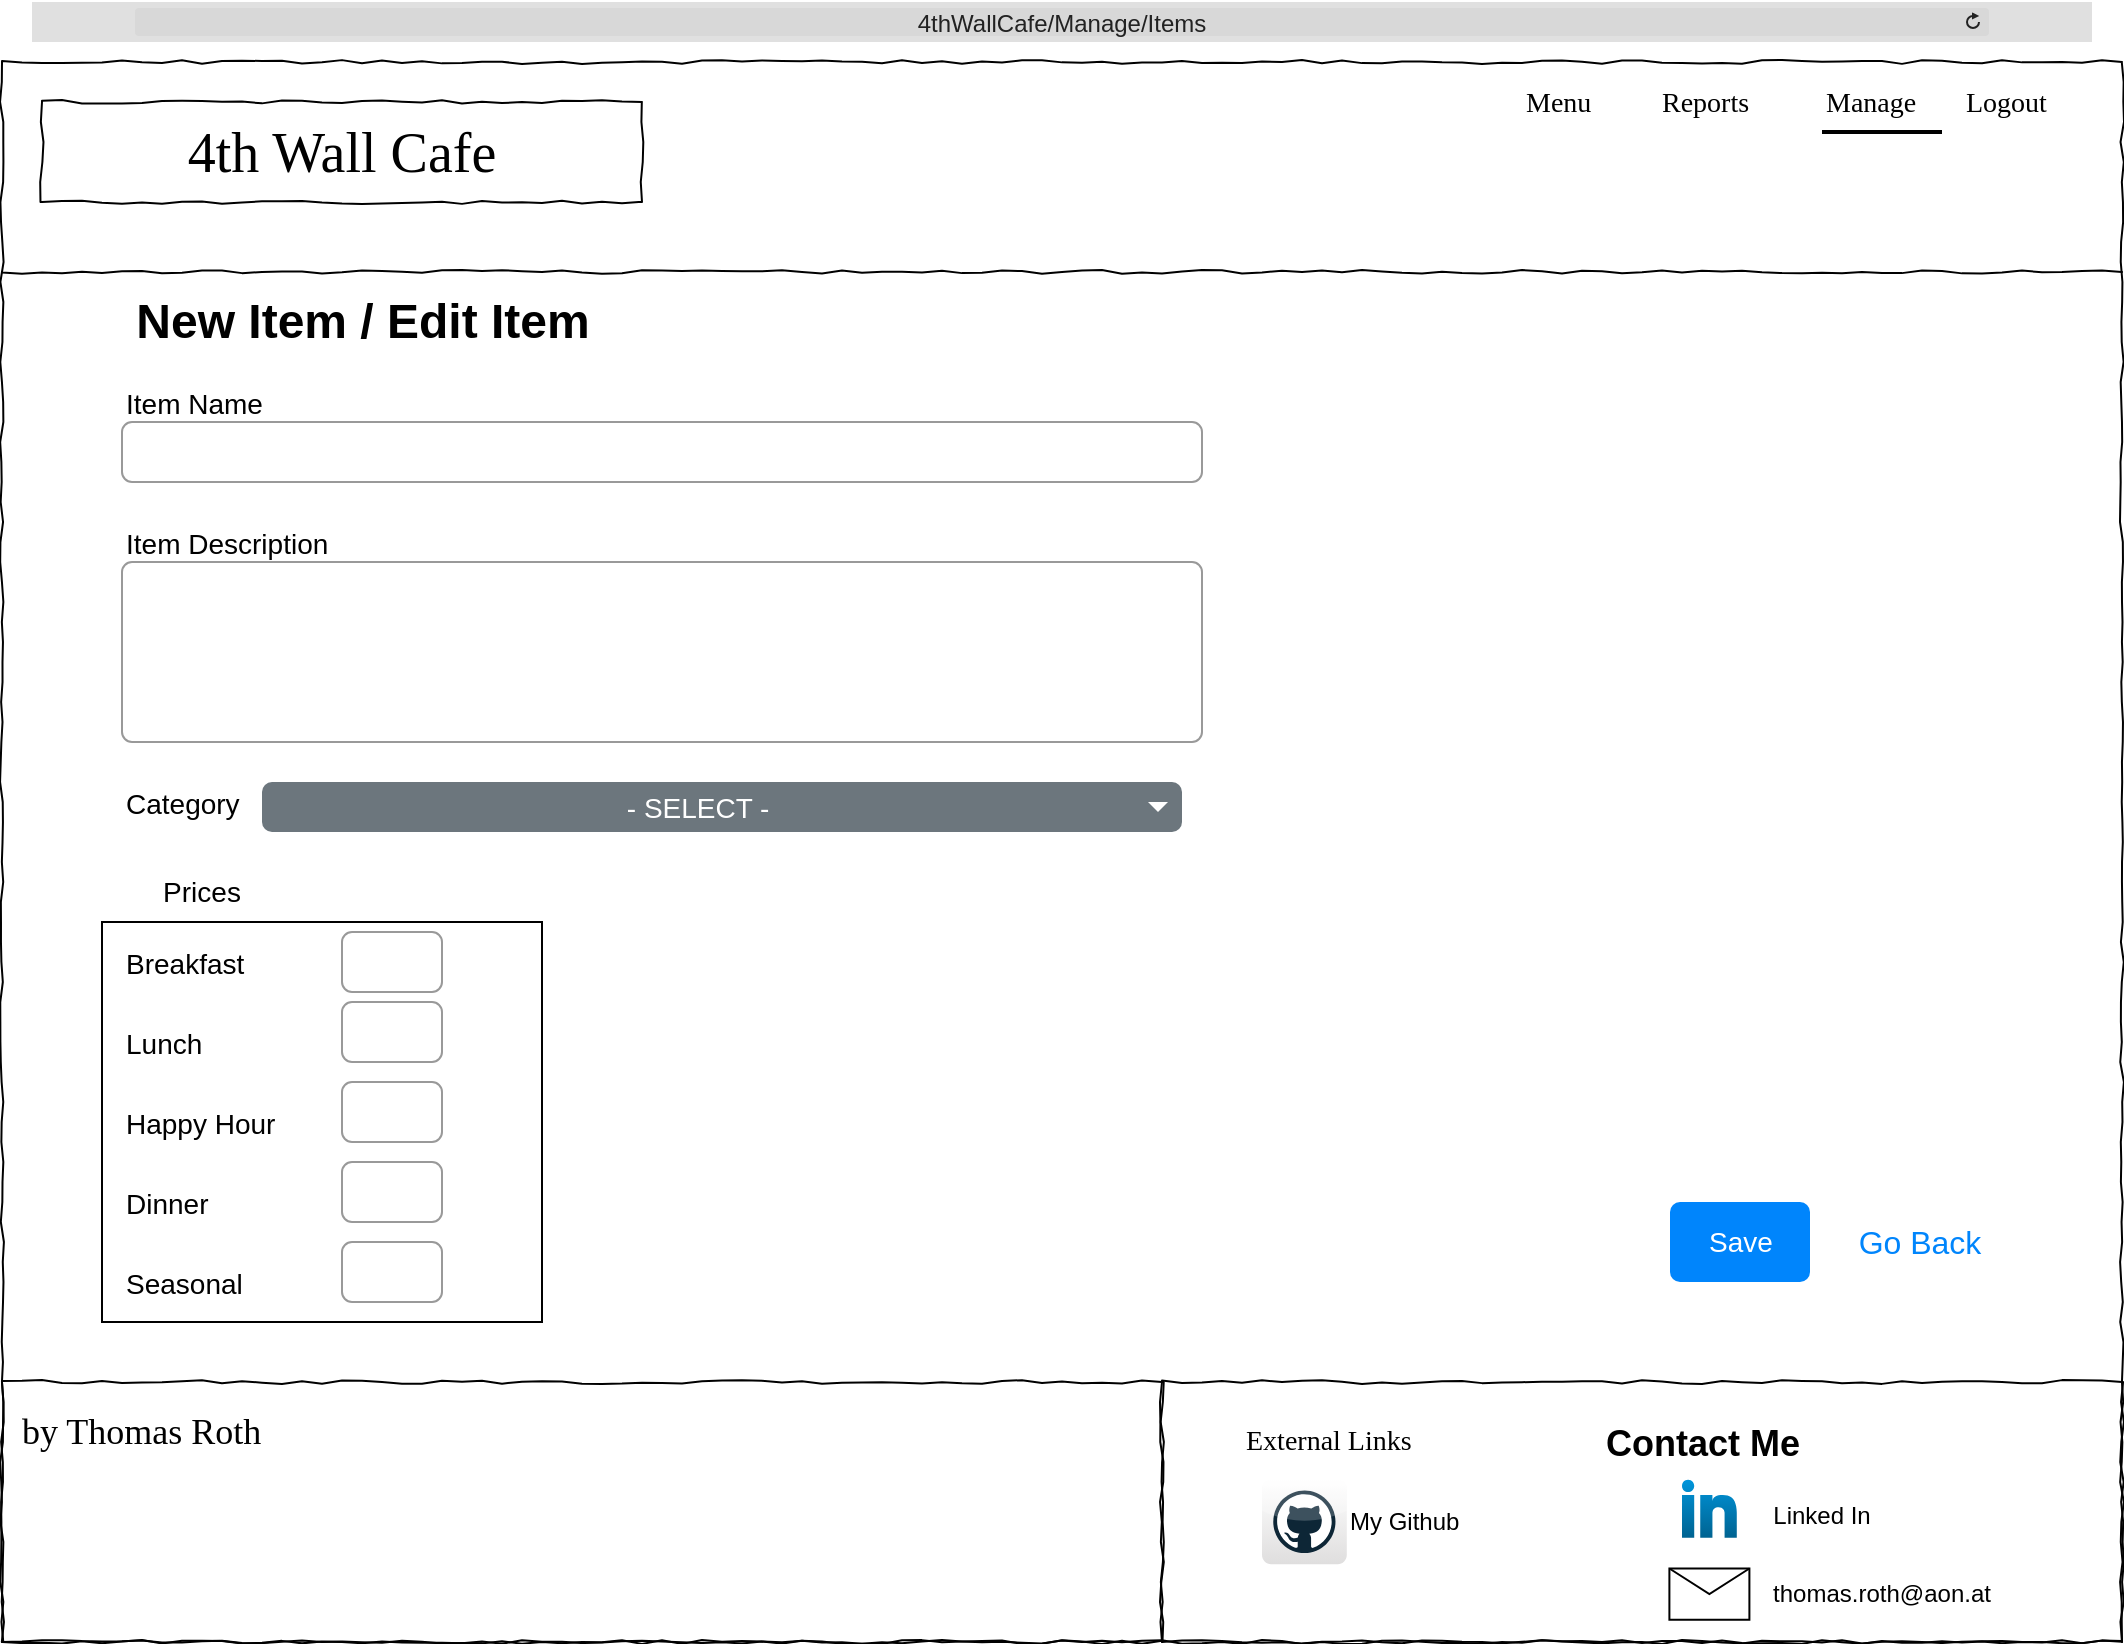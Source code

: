 <mxfile version="25.0.1">
  <diagram name="Page-1" id="03018318-947c-dd8e-b7a3-06fadd420f32">
    <mxGraphModel dx="3354" dy="1258" grid="1" gridSize="10" guides="1" tooltips="1" connect="1" arrows="1" fold="1" page="1" pageScale="1" pageWidth="1100" pageHeight="850" background="none" math="0" shadow="0">
      <root>
        <mxCell id="0" />
        <mxCell id="1" parent="0" />
        <mxCell id="677b7b8949515195-1" value="" style="whiteSpace=wrap;html=1;rounded=0;shadow=0;labelBackgroundColor=none;strokeColor=#000000;strokeWidth=1;fillColor=none;fontFamily=Verdana;fontSize=12;fontColor=#000000;align=center;comic=1;" parent="1" vertex="1">
          <mxGeometry x="20" y="40" width="1060" height="790" as="geometry" />
        </mxCell>
        <mxCell id="677b7b8949515195-2" value="4th Wall Cafe" style="whiteSpace=wrap;html=1;rounded=0;shadow=0;labelBackgroundColor=none;strokeWidth=1;fontFamily=Verdana;fontSize=28;align=center;comic=1;" parent="1" vertex="1">
          <mxGeometry x="40" y="60" width="300" height="50" as="geometry" />
        </mxCell>
        <mxCell id="677b7b8949515195-4" value="Menu" style="text;html=1;points=[];align=left;verticalAlign=top;spacingTop=-4;fontSize=14;fontFamily=Verdana" parent="1" vertex="1">
          <mxGeometry x="780" y="50" width="60" height="20" as="geometry" />
        </mxCell>
        <mxCell id="677b7b8949515195-5" value="Reports" style="text;html=1;points=[];align=left;verticalAlign=top;spacingTop=-4;fontSize=14;fontFamily=Verdana" parent="1" vertex="1">
          <mxGeometry x="847.6" y="50" width="60" height="20" as="geometry" />
        </mxCell>
        <mxCell id="677b7b8949515195-6" value="Manage" style="text;html=1;points=[];align=left;verticalAlign=top;spacingTop=-4;fontSize=14;fontFamily=Verdana" parent="1" vertex="1">
          <mxGeometry x="930" y="50" width="60" height="20" as="geometry" />
        </mxCell>
        <mxCell id="677b7b8949515195-7" value="Logout" style="text;html=1;points=[];align=left;verticalAlign=top;spacingTop=-4;fontSize=14;fontFamily=Verdana" parent="1" vertex="1">
          <mxGeometry x="1000" y="50" width="60" height="20" as="geometry" />
        </mxCell>
        <mxCell id="677b7b8949515195-9" value="" style="line;strokeWidth=1;html=1;rounded=0;shadow=0;labelBackgroundColor=none;fillColor=none;fontFamily=Verdana;fontSize=14;fontColor=#000000;align=center;comic=1;" parent="1" vertex="1">
          <mxGeometry x="20" y="140" width="1060" height="10" as="geometry" />
        </mxCell>
        <mxCell id="677b7b8949515195-15" value="&lt;div style=&quot;&quot;&gt;&lt;font style=&quot;font-size: 18px;&quot;&gt;by Thomas Roth&lt;/font&gt;&lt;/div&gt;" style="whiteSpace=wrap;html=1;rounded=0;shadow=0;labelBackgroundColor=none;strokeWidth=1;fillColor=none;fontFamily=Verdana;fontSize=12;align=left;verticalAlign=top;spacing=10;comic=1;" parent="1" vertex="1">
          <mxGeometry x="20" y="700" width="580" height="130" as="geometry" />
        </mxCell>
        <mxCell id="677b7b8949515195-26" value="" style="whiteSpace=wrap;html=1;rounded=0;shadow=0;labelBackgroundColor=none;strokeWidth=1;fillColor=none;fontFamily=Verdana;fontSize=12;align=center;comic=1;" parent="1" vertex="1">
          <mxGeometry x="600" y="700" width="480" height="130" as="geometry" />
        </mxCell>
        <mxCell id="677b7b8949515195-42" value="External Links" style="text;html=1;points=[];align=left;verticalAlign=top;spacingTop=-4;fontSize=14;fontFamily=Verdana" parent="1" vertex="1">
          <mxGeometry x="640" y="718.68" width="170" height="20" as="geometry" />
        </mxCell>
        <mxCell id="xNktOV-b6tnxYs5pCYwV-17" value="" style="dashed=0;outlineConnect=0;html=1;align=center;labelPosition=center;verticalLabelPosition=bottom;verticalAlign=top;shape=mxgraph.webicons.github;gradientColor=#DFDEDE" parent="1" vertex="1">
          <mxGeometry x="650" y="748.68" width="42.4" height="42.4" as="geometry" />
        </mxCell>
        <mxCell id="xNktOV-b6tnxYs5pCYwV-18" value="" style="dashed=0;outlineConnect=0;html=1;align=center;labelPosition=center;verticalLabelPosition=bottom;verticalAlign=top;shape=mxgraph.weblogos.linkedin;fillColor=#0095DB;gradientColor=#006391" parent="1" vertex="1">
          <mxGeometry x="860" y="748.91" width="27.4" height="28.93" as="geometry" />
        </mxCell>
        <mxCell id="xNktOV-b6tnxYs5pCYwV-19" value="My Github" style="text;html=1;align=left;verticalAlign=middle;whiteSpace=wrap;rounded=0;" parent="1" vertex="1">
          <mxGeometry x="692.4" y="754.88" width="60" height="30" as="geometry" />
        </mxCell>
        <mxCell id="xNktOV-b6tnxYs5pCYwV-20" value="&lt;font style=&quot;font-size: 18px;&quot;&gt;Contact Me&lt;/font&gt;" style="text;strokeColor=none;fillColor=none;html=1;fontSize=24;fontStyle=1;verticalAlign=middle;align=center;" parent="1" vertex="1">
          <mxGeometry x="820" y="708.91" width="100" height="40" as="geometry" />
        </mxCell>
        <mxCell id="xNktOV-b6tnxYs5pCYwV-22" value="" style="shape=message;html=1;html=1;outlineConnect=0;labelPosition=center;verticalLabelPosition=bottom;align=center;verticalAlign=top;" parent="1" vertex="1">
          <mxGeometry x="853.7" y="793.25" width="40" height="25.66" as="geometry" />
        </mxCell>
        <mxCell id="xNktOV-b6tnxYs5pCYwV-23" value="Linked In" style="text;html=1;align=center;verticalAlign=middle;whiteSpace=wrap;rounded=0;" parent="1" vertex="1">
          <mxGeometry x="900" y="752.17" width="60" height="30" as="geometry" />
        </mxCell>
        <mxCell id="xNktOV-b6tnxYs5pCYwV-24" value="thomas.roth@aon.at" style="text;html=1;align=center;verticalAlign=middle;whiteSpace=wrap;rounded=0;" parent="1" vertex="1">
          <mxGeometry x="930" y="791.08" width="60" height="30" as="geometry" />
        </mxCell>
        <mxCell id="z-67hpvK6l74vBA2kNS7-2" value="" style="line;strokeWidth=2;html=1;" parent="1" vertex="1">
          <mxGeometry x="930" y="70" width="60" height="10" as="geometry" />
        </mxCell>
        <mxCell id="HEE8X-NlxO-QjpKQm_0w-64" value="&lt;span style=&quot;font-size: 12px;&quot;&gt;4thWallCafe/Manage/Items&lt;/span&gt;" style="html=1;strokeWidth=1;shadow=0;dashed=0;shape=mxgraph.ios7ui.url;fillColor=#e0e0e0;strokeColor=#c0c0c0;buttonText=;strokeColor2=#222222;fontColor=#222222;fontSize=8;spacingTop=2;align=center;whiteSpace=wrap;" parent="1" vertex="1">
          <mxGeometry x="35" y="10" width="1030" height="20" as="geometry" />
        </mxCell>
        <mxCell id="BZrCg_D0p4DdfBS6RXgq-1" value="Item Name" style="fillColor=none;strokeColor=none;align=left;fontSize=14;" parent="1" vertex="1">
          <mxGeometry width="260" height="40" relative="1" as="geometry">
            <mxPoint x="80" y="190" as="offset" />
          </mxGeometry>
        </mxCell>
        <mxCell id="BZrCg_D0p4DdfBS6RXgq-2" value="" style="html=1;shadow=0;dashed=0;shape=mxgraph.bootstrap.rrect;rSize=5;fillColor=none;strokeColor=#999999;align=left;spacing=15;fontSize=14;fontColor=#6C767D;" parent="1" vertex="1">
          <mxGeometry width="540" height="30" relative="1" as="geometry">
            <mxPoint x="80" y="220" as="offset" />
          </mxGeometry>
        </mxCell>
        <mxCell id="BZrCg_D0p4DdfBS6RXgq-7" value="Save" style="html=1;shadow=0;dashed=0;shape=mxgraph.bootstrap.rrect;rSize=5;fillColor=#0085FC;strokeColor=none;align=center;fontSize=14;fontColor=#FFFFFF;" parent="1" vertex="1">
          <mxGeometry width="70" height="40" relative="1" as="geometry">
            <mxPoint x="854" y="610" as="offset" />
          </mxGeometry>
        </mxCell>
        <mxCell id="BZrCg_D0p4DdfBS6RXgq-8" value="New Item / Edit Item" style="text;strokeColor=none;fillColor=none;html=1;fontSize=24;fontStyle=1;verticalAlign=middle;align=center;" parent="1" vertex="1">
          <mxGeometry x="150" y="150" width="100" height="40" as="geometry" />
        </mxCell>
        <mxCell id="BZrCg_D0p4DdfBS6RXgq-9" value="Item Description" style="fillColor=none;strokeColor=none;align=left;fontSize=14;" parent="1" vertex="1">
          <mxGeometry width="260" height="40" relative="1" as="geometry">
            <mxPoint x="80" y="260" as="offset" />
          </mxGeometry>
        </mxCell>
        <mxCell id="BZrCg_D0p4DdfBS6RXgq-10" value="" style="html=1;shadow=0;dashed=0;shape=mxgraph.bootstrap.rrect;rSize=5;fillColor=none;strokeColor=#999999;align=left;spacing=15;fontSize=14;fontColor=#6C767D;" parent="1" vertex="1">
          <mxGeometry width="540" height="90" relative="1" as="geometry">
            <mxPoint x="80" y="290" as="offset" />
          </mxGeometry>
        </mxCell>
        <mxCell id="BZrCg_D0p4DdfBS6RXgq-11" value="Category" style="fillColor=none;strokeColor=none;align=left;fontSize=14;" parent="1" vertex="1">
          <mxGeometry width="260" height="40" relative="1" as="geometry">
            <mxPoint x="80" y="390" as="offset" />
          </mxGeometry>
        </mxCell>
        <mxCell id="BZrCg_D0p4DdfBS6RXgq-66" value="Go Back" style="html=1;shadow=0;dashed=0;shape=mxgraph.bootstrap.rrect;rSize=5;strokeColor=none;strokeWidth=1;fillColor=none;fontColor=#0085FC;whiteSpace=wrap;align=center;verticalAlign=middle;spacingLeft=0;fontStyle=0;fontSize=16;spacing=5;" parent="1" vertex="1">
          <mxGeometry x="933.7" y="610" width="90" height="40" as="geometry" />
        </mxCell>
        <mxCell id="1MlKQHzxonuZjChZdyw6-1" value="- SELECT -&amp;nbsp;" style="html=1;shadow=0;dashed=0;shape=mxgraph.bootstrap.rrect;rSize=5;strokeColor=none;strokeWidth=1;fillColor=#6C767D;fontColor=#ffffff;whiteSpace=wrap;align=center;verticalAlign=middle;fontStyle=0;fontSize=14;spacingRight=20;" parent="1" vertex="1">
          <mxGeometry x="150" y="400" width="460" height="25" as="geometry" />
        </mxCell>
        <mxCell id="1MlKQHzxonuZjChZdyw6-2" value="" style="shape=triangle;direction=south;fillColor=#ffffff;strokeColor=none;perimeter=none;" parent="1MlKQHzxonuZjChZdyw6-1" vertex="1">
          <mxGeometry x="1" y="0.5" width="10" height="5" relative="1" as="geometry">
            <mxPoint x="-17" y="-2.5" as="offset" />
          </mxGeometry>
        </mxCell>
        <mxCell id="faQrPV0yhxgliD0tw70p-1" value="&lt;font style=&quot;font-size: 14px;&quot;&gt;Prices&lt;/font&gt;" style="text;html=1;align=center;verticalAlign=middle;whiteSpace=wrap;rounded=0;" vertex="1" parent="1">
          <mxGeometry x="90" y="440" width="60" height="30" as="geometry" />
        </mxCell>
        <mxCell id="faQrPV0yhxgliD0tw70p-6" value="" style="rounded=0;whiteSpace=wrap;html=1;fillColor=none;" vertex="1" parent="1">
          <mxGeometry x="70" y="470" width="220" height="200" as="geometry" />
        </mxCell>
        <mxCell id="faQrPV0yhxgliD0tw70p-7" value="Breakfast" style="fillColor=none;strokeColor=none;align=left;fontSize=14;" vertex="1" parent="1">
          <mxGeometry width="260" height="40" relative="1" as="geometry">
            <mxPoint x="80" y="470" as="offset" />
          </mxGeometry>
        </mxCell>
        <mxCell id="faQrPV0yhxgliD0tw70p-8" value="" style="html=1;shadow=0;dashed=0;shape=mxgraph.bootstrap.rrect;rSize=5;fillColor=none;strokeColor=#999999;align=left;spacing=15;fontSize=14;fontColor=#6C767D;" vertex="1" parent="1">
          <mxGeometry width="50" height="30" relative="1" as="geometry">
            <mxPoint x="190" y="475" as="offset" />
          </mxGeometry>
        </mxCell>
        <mxCell id="faQrPV0yhxgliD0tw70p-9" value="Lunch" style="fillColor=none;strokeColor=none;align=left;fontSize=14;" vertex="1" parent="1">
          <mxGeometry width="260" height="40" relative="1" as="geometry">
            <mxPoint x="80" y="510" as="offset" />
          </mxGeometry>
        </mxCell>
        <mxCell id="faQrPV0yhxgliD0tw70p-10" value="" style="html=1;shadow=0;dashed=0;shape=mxgraph.bootstrap.rrect;rSize=5;fillColor=none;strokeColor=#999999;align=left;spacing=15;fontSize=14;fontColor=#6C767D;" vertex="1" parent="1">
          <mxGeometry width="50" height="30" relative="1" as="geometry">
            <mxPoint x="190" y="510" as="offset" />
          </mxGeometry>
        </mxCell>
        <mxCell id="faQrPV0yhxgliD0tw70p-11" value="Happy Hour" style="fillColor=none;strokeColor=none;align=left;fontSize=14;" vertex="1" parent="1">
          <mxGeometry width="260" height="40" relative="1" as="geometry">
            <mxPoint x="80" y="550" as="offset" />
          </mxGeometry>
        </mxCell>
        <mxCell id="faQrPV0yhxgliD0tw70p-12" value="" style="html=1;shadow=0;dashed=0;shape=mxgraph.bootstrap.rrect;rSize=5;fillColor=none;strokeColor=#999999;align=left;spacing=15;fontSize=14;fontColor=#6C767D;" vertex="1" parent="1">
          <mxGeometry width="50" height="30" relative="1" as="geometry">
            <mxPoint x="190" y="550" as="offset" />
          </mxGeometry>
        </mxCell>
        <mxCell id="faQrPV0yhxgliD0tw70p-13" value="Dinner" style="fillColor=none;strokeColor=none;align=left;fontSize=14;" vertex="1" parent="1">
          <mxGeometry width="260" height="40" relative="1" as="geometry">
            <mxPoint x="80" y="590" as="offset" />
          </mxGeometry>
        </mxCell>
        <mxCell id="faQrPV0yhxgliD0tw70p-14" value="" style="html=1;shadow=0;dashed=0;shape=mxgraph.bootstrap.rrect;rSize=5;fillColor=none;strokeColor=#999999;align=left;spacing=15;fontSize=14;fontColor=#6C767D;" vertex="1" parent="1">
          <mxGeometry width="50" height="30" relative="1" as="geometry">
            <mxPoint x="190" y="590" as="offset" />
          </mxGeometry>
        </mxCell>
        <mxCell id="faQrPV0yhxgliD0tw70p-15" value="Seasonal" style="fillColor=none;strokeColor=none;align=left;fontSize=14;" vertex="1" parent="1">
          <mxGeometry width="260" height="40" relative="1" as="geometry">
            <mxPoint x="80" y="630" as="offset" />
          </mxGeometry>
        </mxCell>
        <mxCell id="faQrPV0yhxgliD0tw70p-16" value="" style="html=1;shadow=0;dashed=0;shape=mxgraph.bootstrap.rrect;rSize=5;fillColor=none;strokeColor=#999999;align=left;spacing=15;fontSize=14;fontColor=#6C767D;" vertex="1" parent="1">
          <mxGeometry width="50" height="30" relative="1" as="geometry">
            <mxPoint x="190" y="630" as="offset" />
          </mxGeometry>
        </mxCell>
      </root>
    </mxGraphModel>
  </diagram>
</mxfile>
